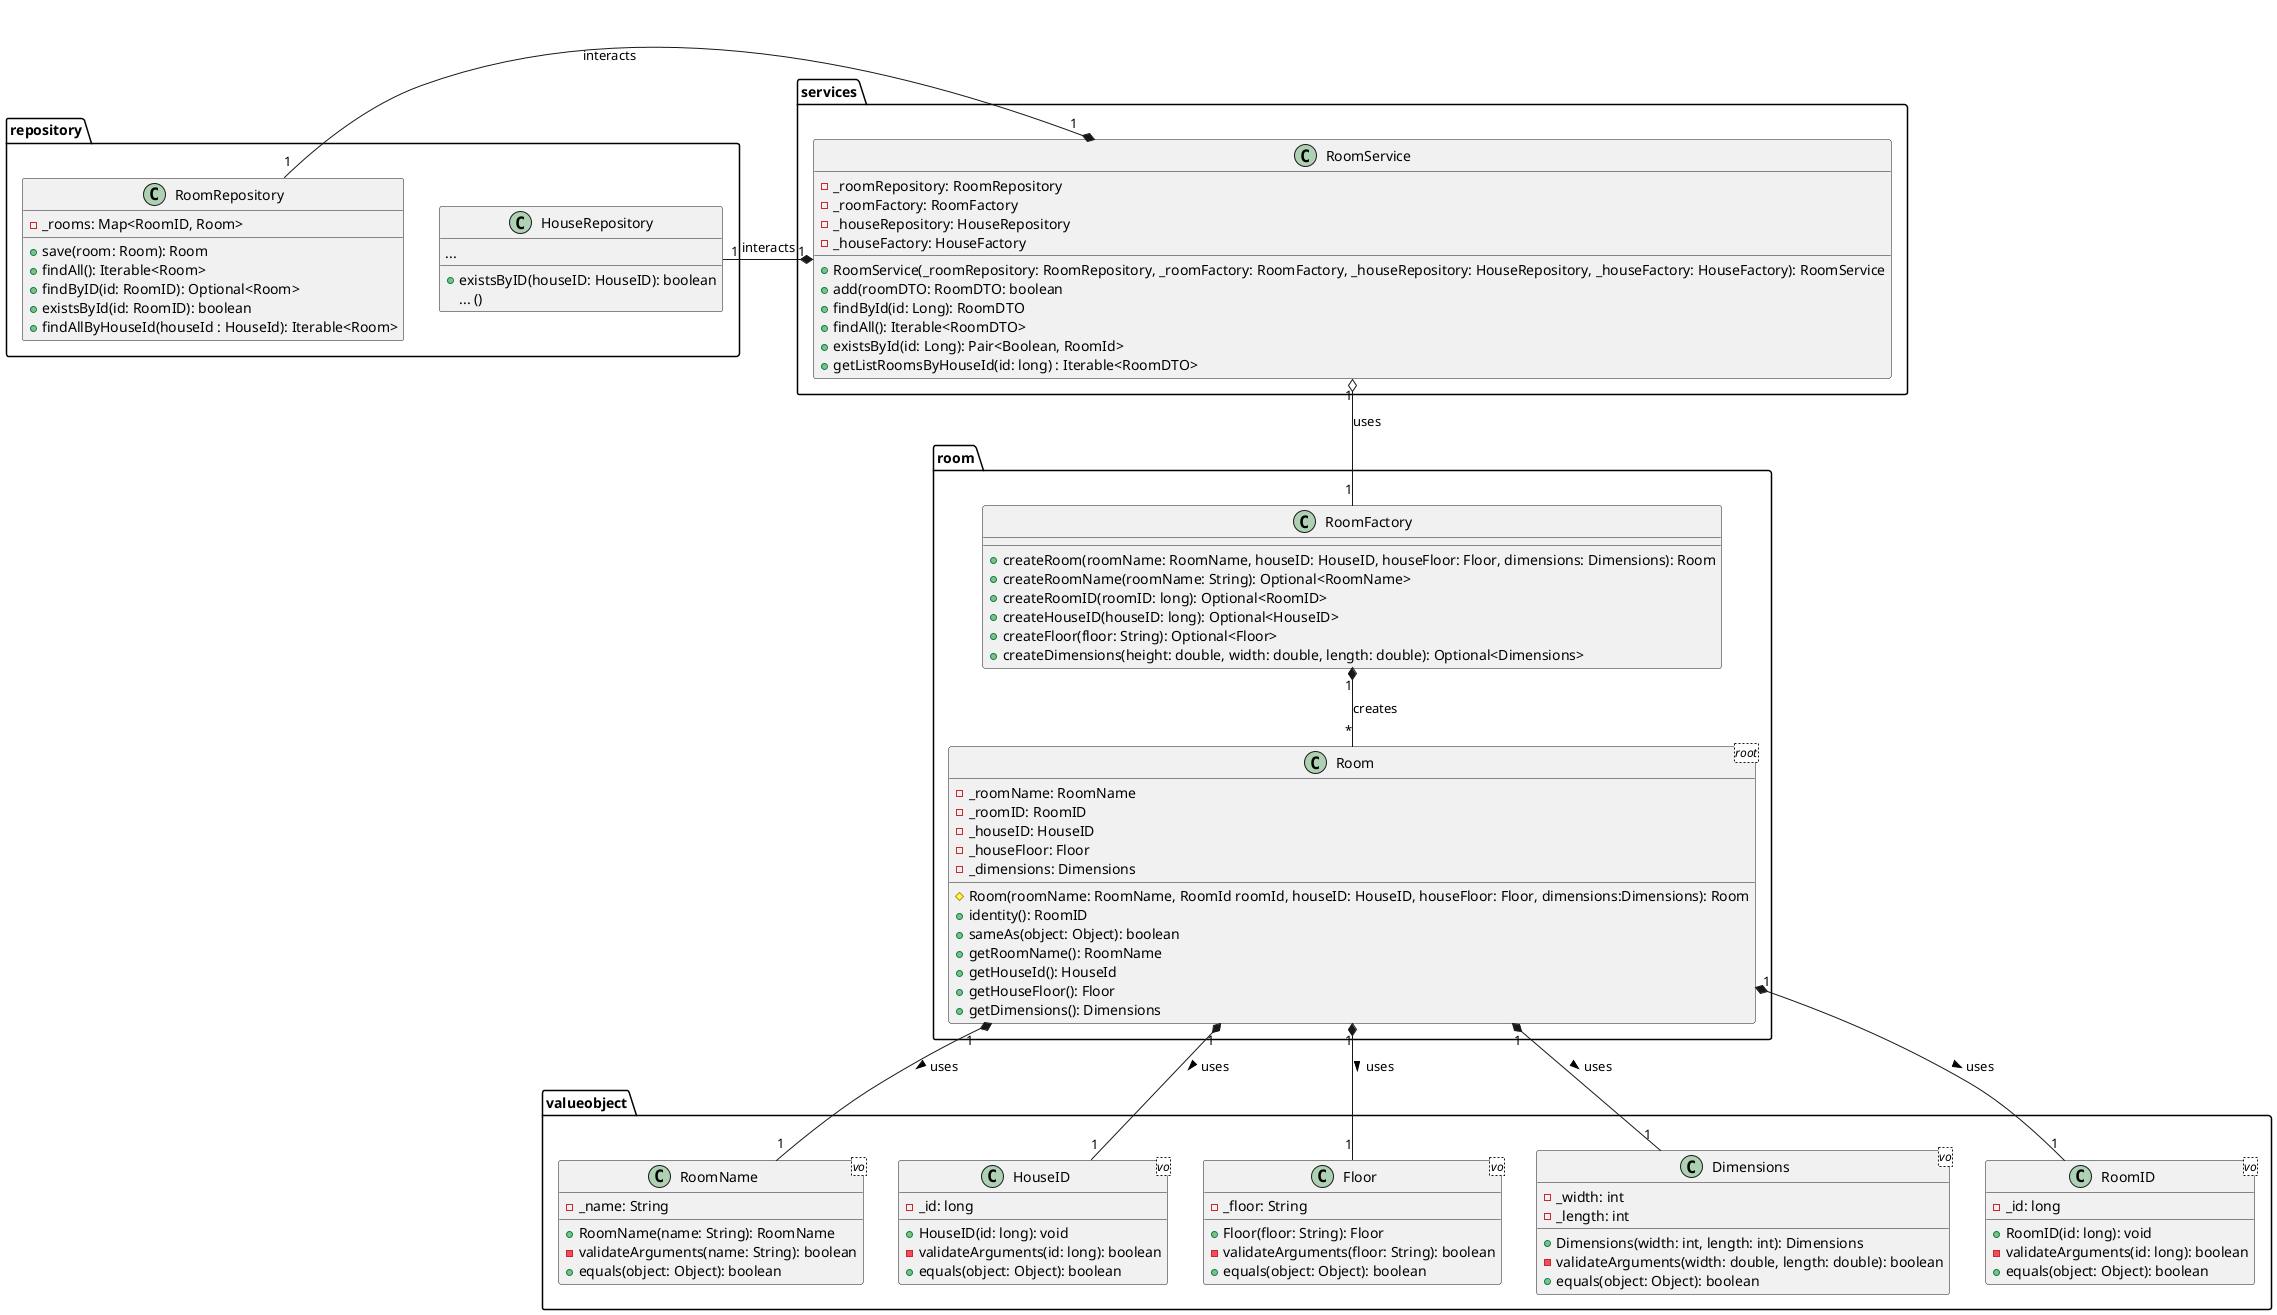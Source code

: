 @startuml

package room {
    class Room <root> {
        - _roomName: RoomName
        - _roomID: RoomID
        - _houseID: HouseID
        - _houseFloor: Floor
        - _dimensions: Dimensions
        # Room(roomName: RoomName, RoomId roomId, houseID: HouseID, houseFloor: Floor, dimensions:Dimensions): Room
        + identity(): RoomID
        + sameAs(object: Object): boolean
        + getRoomName(): RoomName
        + getHouseId(): HouseId
        + getHouseFloor(): Floor
        + getDimensions(): Dimensions
    }

    class RoomFactory {
        + createRoom(roomName: RoomName, houseID: HouseID, houseFloor: Floor, dimensions: Dimensions): Room
        + createRoomName(roomName: String): Optional<RoomName>
        + createRoomID(roomID: long): Optional<RoomID>
        + createHouseID(houseID: long): Optional<HouseID>
        + createFloor(floor: String): Optional<Floor>
        + createDimensions(height: double, width: double, length: double): Optional<Dimensions>
    }
}

package services {
    class RoomService {
        - _roomRepository: RoomRepository
        - _roomFactory: RoomFactory
        - _houseRepository: HouseRepository
        - _houseFactory: HouseFactory

        + RoomService(_roomRepository: RoomRepository, _roomFactory: RoomFactory, _houseRepository: HouseRepository, _houseFactory: HouseFactory): RoomService
        + add(roomDTO: RoomDTO: boolean
        + findById(id: Long): RoomDTO
        + findAll(): Iterable<RoomDTO>
        + existsById(id: Long): Pair<Boolean, RoomId>
        + getListRoomsByHouseId(id: long) : Iterable<RoomDTO>
    }
}

package valueobject {
    class RoomName <vo> {
        - _name: String
        + RoomName(name: String): RoomName
        - validateArguments(name: String): boolean
        + equals(object: Object): boolean
    }
    class HouseID <vo> {
        - _id: long
        + HouseID(id: long): void
        - validateArguments(id: long): boolean
        + equals(object: Object): boolean

    }
    class Floor <vo> {
        - _floor: String
        + Floor(floor: String): Floor
        - validateArguments(floor: String): boolean
        + equals(object: Object): boolean
    }
    class Dimensions <vo> {
        - _width: int
        - _length: int
        + Dimensions(width: int, length: int): Dimensions
        - validateArguments(width: double, length: double): boolean
        + equals(object: Object): boolean
    }

    class RoomID <vo> {
        - _id: long
        + RoomID(id: long): void
        - validateArguments(id: long): boolean
        + equals(object: Object): boolean
    }
}

package repository {
    class RoomRepository {
        - _rooms: Map<RoomID, Room>
        + save(room: Room): Room
        + findAll(): Iterable<Room>
        + findByID(id: RoomID): Optional<Room>
        + existsById(id: RoomID): boolean
        + findAllByHouseId(houseId : HouseId): Iterable<Room>
    }

    class HouseRepository {
        ...
        + existsByID(houseID: HouseID): boolean
        ... ()
    }
}



HouseRepository "1" -right-* "1" RoomService : interacts
RoomFactory "1" *-- "*" Room: creates
Room "1" *-- "1" RoomName : uses >
Room "1" *-- "1" HouseID : uses >
Room "1" *-- "1" Floor : uses >
Room "1" *-- "1" Dimensions : uses >
Room "1" *-- "1" RoomID : uses >
RoomService "1" *-right- "1" RoomRepository: interacts
RoomService "1" o-- "1" RoomFactory: uses

@enduml